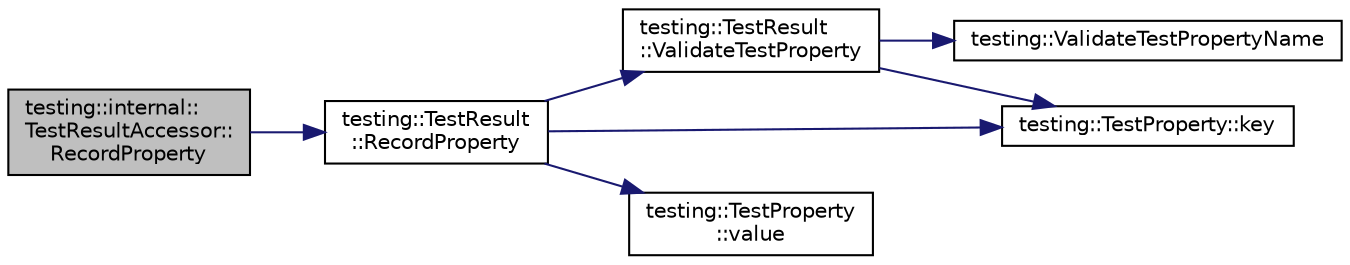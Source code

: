 digraph "testing::internal::TestResultAccessor::RecordProperty"
{
  edge [fontname="Helvetica",fontsize="10",labelfontname="Helvetica",labelfontsize="10"];
  node [fontname="Helvetica",fontsize="10",shape=record];
  rankdir="LR";
  Node4 [label="testing::internal::\lTestResultAccessor::\lRecordProperty",height=0.2,width=0.4,color="black", fillcolor="grey75", style="filled", fontcolor="black"];
  Node4 -> Node5 [color="midnightblue",fontsize="10",style="solid",fontname="Helvetica"];
  Node5 [label="testing::TestResult\l::RecordProperty",height=0.2,width=0.4,color="black", fillcolor="white", style="filled",URL="$d1/d69/classtesting_1_1_test_result.html#ac253b0fd7ea70f457e9517e415eac32d"];
  Node5 -> Node6 [color="midnightblue",fontsize="10",style="solid",fontname="Helvetica"];
  Node6 [label="testing::TestResult\l::ValidateTestProperty",height=0.2,width=0.4,color="black", fillcolor="white", style="filled",URL="$d1/d69/classtesting_1_1_test_result.html#a818c06cd2bfc00d6c81b0cebca044cb1"];
  Node6 -> Node7 [color="midnightblue",fontsize="10",style="solid",fontname="Helvetica"];
  Node7 [label="testing::ValidateTestPropertyName",height=0.2,width=0.4,color="black", fillcolor="white", style="filled",URL="$d0/d75/namespacetesting.html#a4c9bd414747bf0563bfdb32a2307dcdf"];
  Node6 -> Node8 [color="midnightblue",fontsize="10",style="solid",fontname="Helvetica"];
  Node8 [label="testing::TestProperty::key",height=0.2,width=0.4,color="black", fillcolor="white", style="filled",URL="$d0/d27/classtesting_1_1_test_property.html#ad60435d4ad04ac030487d8998fc61c5f"];
  Node5 -> Node8 [color="midnightblue",fontsize="10",style="solid",fontname="Helvetica"];
  Node5 -> Node9 [color="midnightblue",fontsize="10",style="solid",fontname="Helvetica"];
  Node9 [label="testing::TestProperty\l::value",height=0.2,width=0.4,color="black", fillcolor="white", style="filled",URL="$d0/d27/classtesting_1_1_test_property.html#ad423a07af33c88b0c9ed33ee74815a63"];
}
